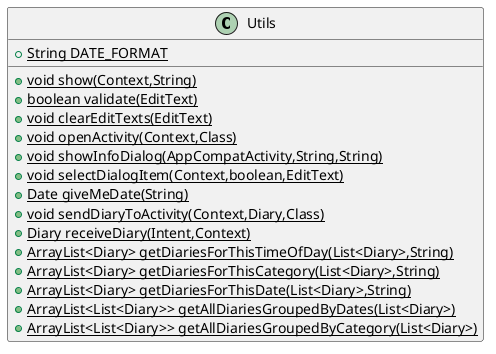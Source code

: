 @startuml
class Utils {
+ {static} String DATE_FORMAT
+ {static} void show(Context,String)
+ {static} boolean validate(EditText)
+ {static} void clearEditTexts(EditText)
+ {static} void openActivity(Context,Class)
+ {static} void showInfoDialog(AppCompatActivity,String,String)
+ {static} void selectDialogItem(Context,boolean,EditText)
+ {static} Date giveMeDate(String)
+ {static} void sendDiaryToActivity(Context,Diary,Class)
+ {static} Diary receiveDiary(Intent,Context)
+ {static} ArrayList<Diary> getDiariesForThisTimeOfDay(List<Diary>,String)
+ {static} ArrayList<Diary> getDiariesForThisCategory(List<Diary>,String)
+ {static} ArrayList<Diary> getDiariesForThisDate(List<Diary>,String)
+ {static} ArrayList<List<Diary>> getAllDiariesGroupedByDates(List<Diary>)
+ {static} ArrayList<List<Diary>> getAllDiariesGroupedByCategory(List<Diary>)
}
@enduml